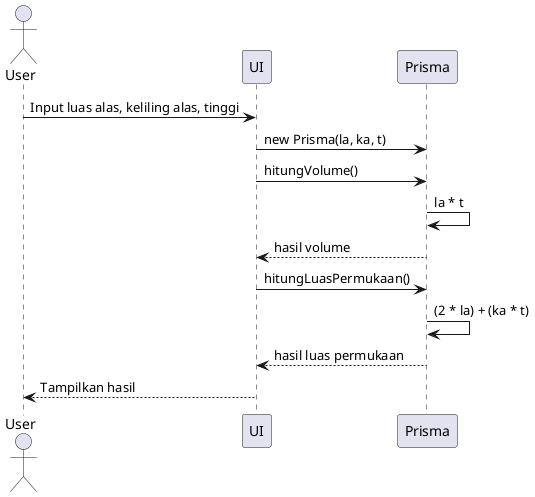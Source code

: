 @startuml
actor User
participant UI
participant Prisma

User -> UI: Input luas alas, keliling alas, tinggi
UI -> Prisma: new Prisma(la, ka, t)
UI -> Prisma: hitungVolume()
Prisma -> Prisma: la * t
Prisma --> UI: hasil volume
UI -> Prisma: hitungLuasPermukaan()
Prisma -> Prisma: (2 * la) + (ka * t)
Prisma --> UI: hasil luas permukaan
UI --> User: Tampilkan hasil
@enduml